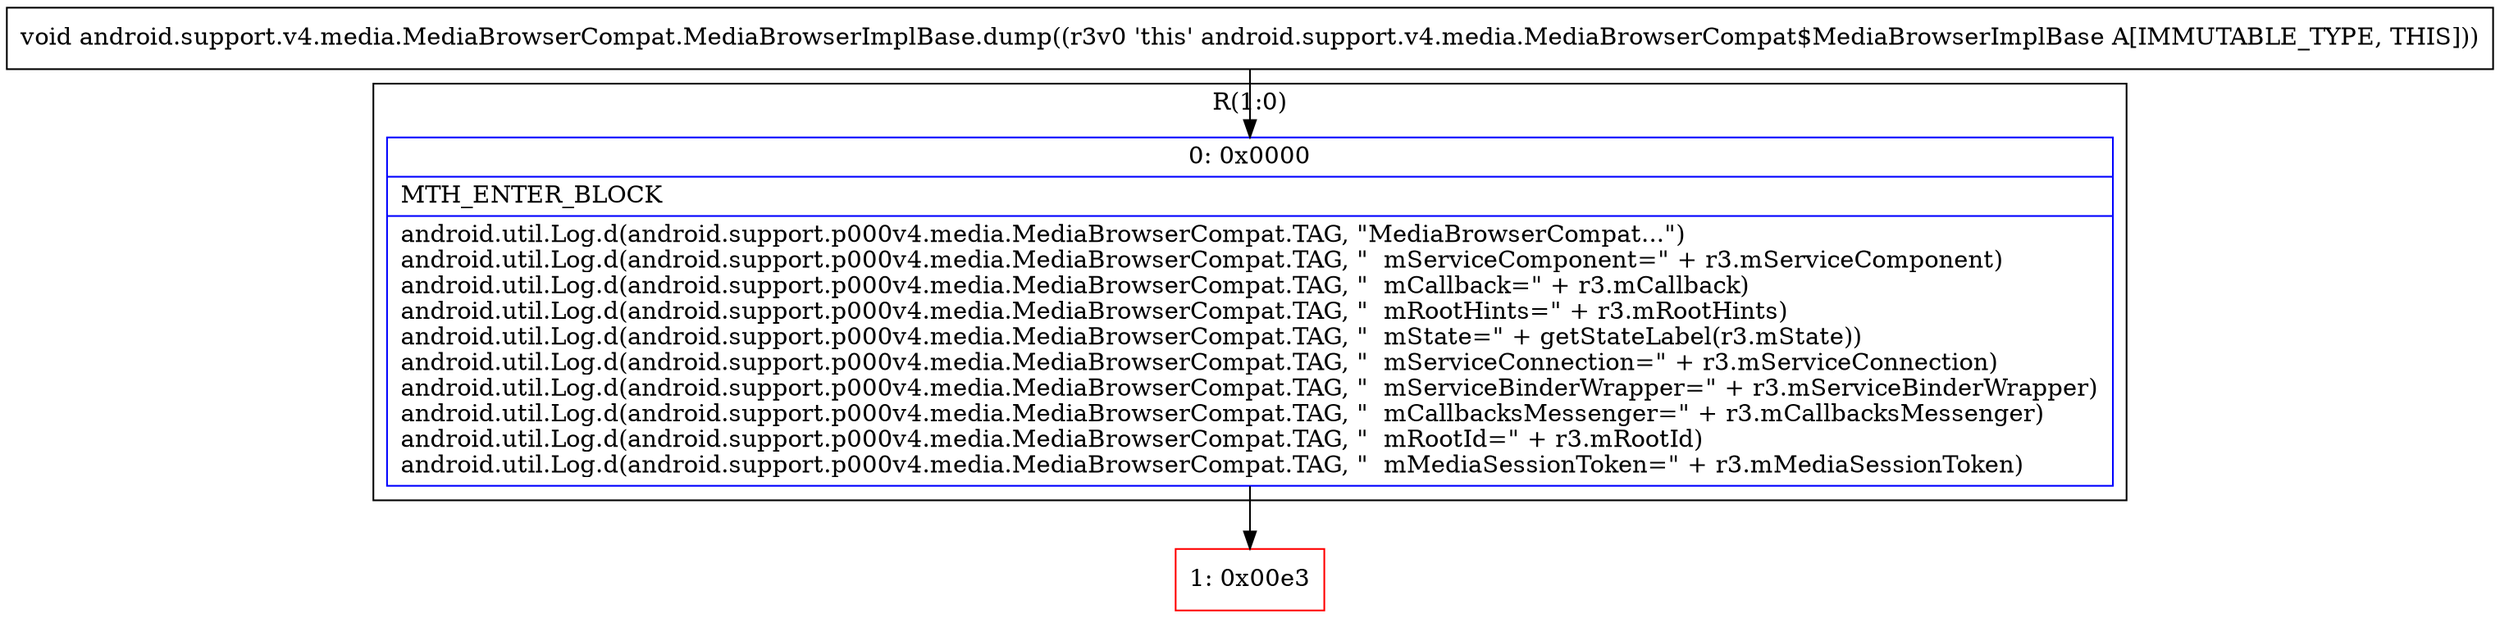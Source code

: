 digraph "CFG forandroid.support.v4.media.MediaBrowserCompat.MediaBrowserImplBase.dump()V" {
subgraph cluster_Region_864922026 {
label = "R(1:0)";
node [shape=record,color=blue];
Node_0 [shape=record,label="{0\:\ 0x0000|MTH_ENTER_BLOCK\l|android.util.Log.d(android.support.p000v4.media.MediaBrowserCompat.TAG, \"MediaBrowserCompat...\")\landroid.util.Log.d(android.support.p000v4.media.MediaBrowserCompat.TAG, \"  mServiceComponent=\" + r3.mServiceComponent)\landroid.util.Log.d(android.support.p000v4.media.MediaBrowserCompat.TAG, \"  mCallback=\" + r3.mCallback)\landroid.util.Log.d(android.support.p000v4.media.MediaBrowserCompat.TAG, \"  mRootHints=\" + r3.mRootHints)\landroid.util.Log.d(android.support.p000v4.media.MediaBrowserCompat.TAG, \"  mState=\" + getStateLabel(r3.mState))\landroid.util.Log.d(android.support.p000v4.media.MediaBrowserCompat.TAG, \"  mServiceConnection=\" + r3.mServiceConnection)\landroid.util.Log.d(android.support.p000v4.media.MediaBrowserCompat.TAG, \"  mServiceBinderWrapper=\" + r3.mServiceBinderWrapper)\landroid.util.Log.d(android.support.p000v4.media.MediaBrowserCompat.TAG, \"  mCallbacksMessenger=\" + r3.mCallbacksMessenger)\landroid.util.Log.d(android.support.p000v4.media.MediaBrowserCompat.TAG, \"  mRootId=\" + r3.mRootId)\landroid.util.Log.d(android.support.p000v4.media.MediaBrowserCompat.TAG, \"  mMediaSessionToken=\" + r3.mMediaSessionToken)\l}"];
}
Node_1 [shape=record,color=red,label="{1\:\ 0x00e3}"];
MethodNode[shape=record,label="{void android.support.v4.media.MediaBrowserCompat.MediaBrowserImplBase.dump((r3v0 'this' android.support.v4.media.MediaBrowserCompat$MediaBrowserImplBase A[IMMUTABLE_TYPE, THIS])) }"];
MethodNode -> Node_0;
Node_0 -> Node_1;
}

